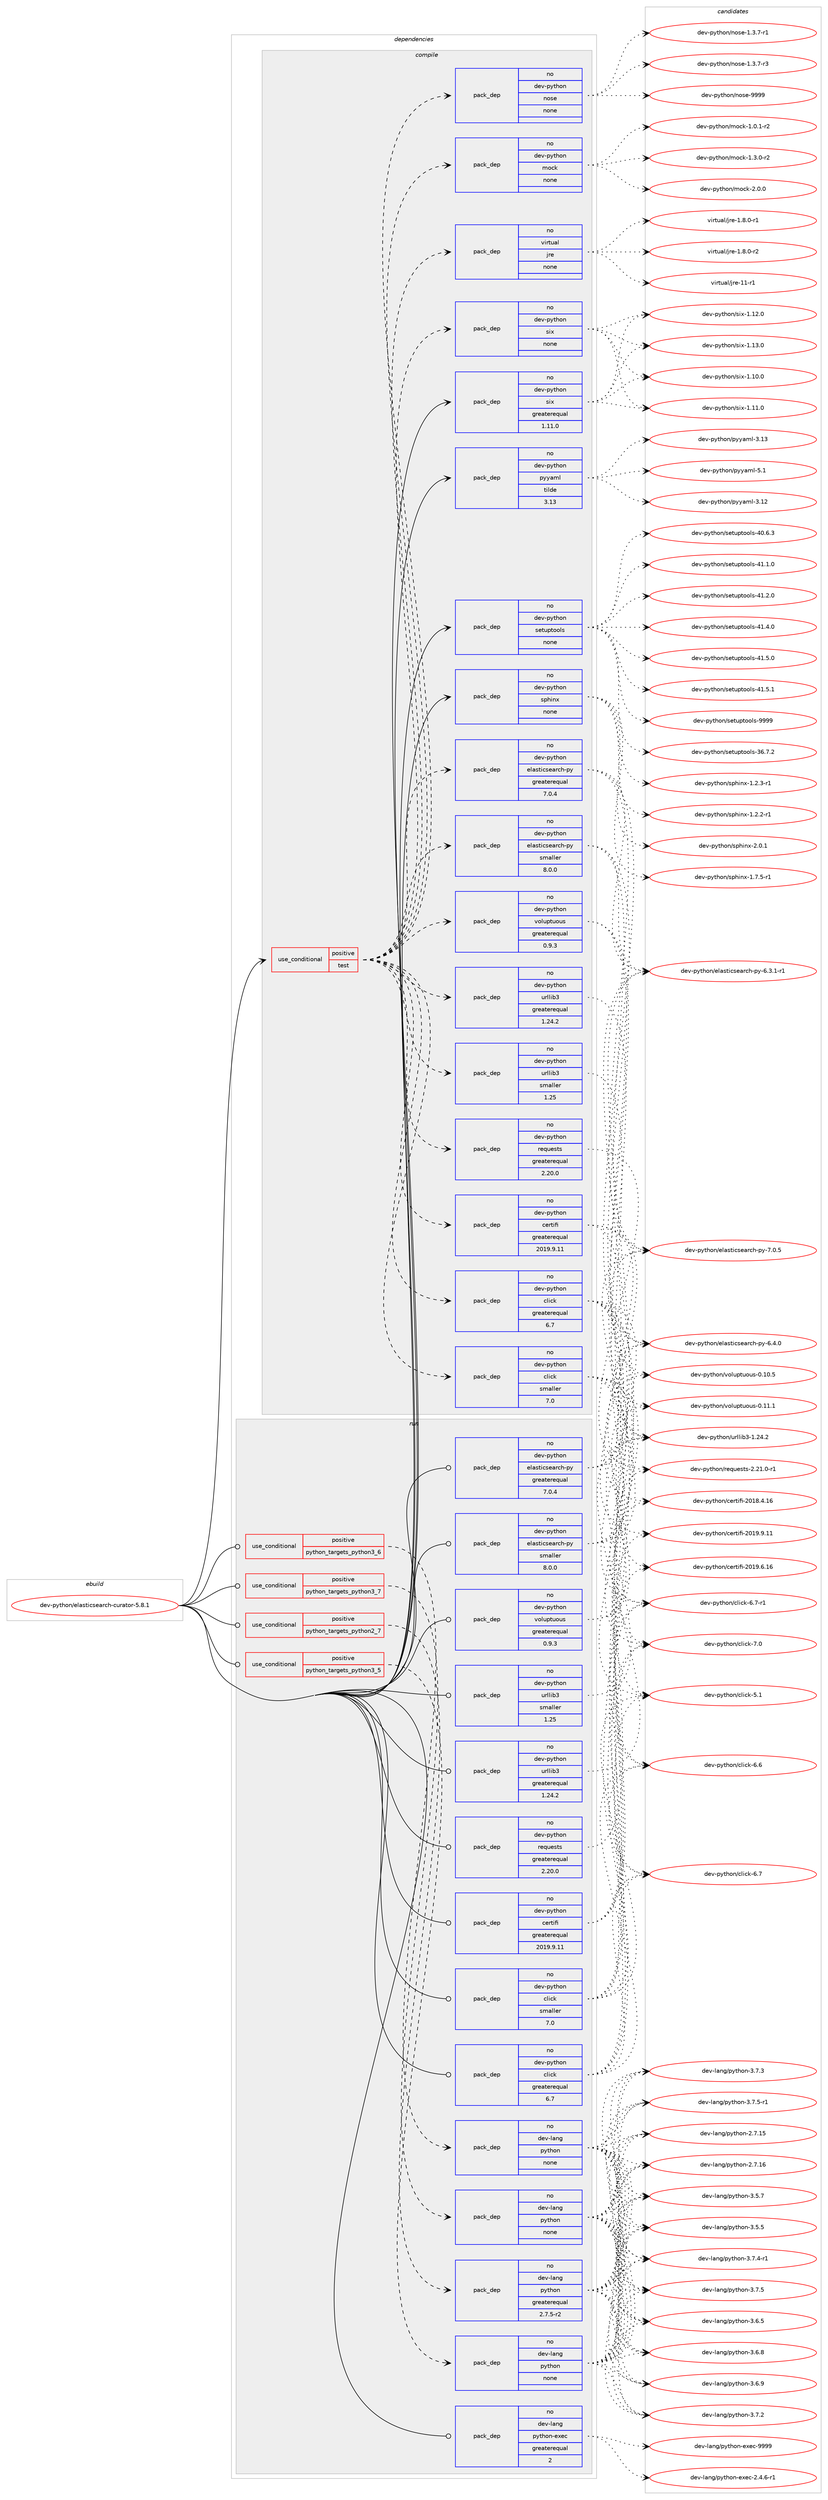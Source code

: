 digraph prolog {

# *************
# Graph options
# *************

newrank=true;
concentrate=true;
compound=true;
graph [rankdir=LR,fontname=Helvetica,fontsize=10,ranksep=1.5];#, ranksep=2.5, nodesep=0.2];
edge  [arrowhead=vee];
node  [fontname=Helvetica,fontsize=10];

# **********
# The ebuild
# **********

subgraph cluster_leftcol {
color=gray;
rank=same;
label=<<i>ebuild</i>>;
id [label="dev-python/elasticsearch-curator-5.8.1", color=red, width=4, href="../dev-python/elasticsearch-curator-5.8.1.svg"];
}

# ****************
# The dependencies
# ****************

subgraph cluster_midcol {
color=gray;
label=<<i>dependencies</i>>;
subgraph cluster_compile {
fillcolor="#eeeeee";
style=filled;
label=<<i>compile</i>>;
subgraph cond138953 {
dependency603249 [label=<<TABLE BORDER="0" CELLBORDER="1" CELLSPACING="0" CELLPADDING="4"><TR><TD ROWSPAN="3" CELLPADDING="10">use_conditional</TD></TR><TR><TD>positive</TD></TR><TR><TD>test</TD></TR></TABLE>>, shape=none, color=red];
subgraph pack452500 {
dependency603250 [label=<<TABLE BORDER="0" CELLBORDER="1" CELLSPACING="0" CELLPADDING="4" WIDTH="220"><TR><TD ROWSPAN="6" CELLPADDING="30">pack_dep</TD></TR><TR><TD WIDTH="110">no</TD></TR><TR><TD>dev-python</TD></TR><TR><TD>elasticsearch-py</TD></TR><TR><TD>greaterequal</TD></TR><TR><TD>7.0.4</TD></TR></TABLE>>, shape=none, color=blue];
}
dependency603249:e -> dependency603250:w [weight=20,style="dashed",arrowhead="vee"];
subgraph pack452501 {
dependency603251 [label=<<TABLE BORDER="0" CELLBORDER="1" CELLSPACING="0" CELLPADDING="4" WIDTH="220"><TR><TD ROWSPAN="6" CELLPADDING="30">pack_dep</TD></TR><TR><TD WIDTH="110">no</TD></TR><TR><TD>dev-python</TD></TR><TR><TD>elasticsearch-py</TD></TR><TR><TD>smaller</TD></TR><TR><TD>8.0.0</TD></TR></TABLE>>, shape=none, color=blue];
}
dependency603249:e -> dependency603251:w [weight=20,style="dashed",arrowhead="vee"];
subgraph pack452502 {
dependency603252 [label=<<TABLE BORDER="0" CELLBORDER="1" CELLSPACING="0" CELLPADDING="4" WIDTH="220"><TR><TD ROWSPAN="6" CELLPADDING="30">pack_dep</TD></TR><TR><TD WIDTH="110">no</TD></TR><TR><TD>dev-python</TD></TR><TR><TD>click</TD></TR><TR><TD>greaterequal</TD></TR><TR><TD>6.7</TD></TR></TABLE>>, shape=none, color=blue];
}
dependency603249:e -> dependency603252:w [weight=20,style="dashed",arrowhead="vee"];
subgraph pack452503 {
dependency603253 [label=<<TABLE BORDER="0" CELLBORDER="1" CELLSPACING="0" CELLPADDING="4" WIDTH="220"><TR><TD ROWSPAN="6" CELLPADDING="30">pack_dep</TD></TR><TR><TD WIDTH="110">no</TD></TR><TR><TD>dev-python</TD></TR><TR><TD>click</TD></TR><TR><TD>smaller</TD></TR><TR><TD>7.0</TD></TR></TABLE>>, shape=none, color=blue];
}
dependency603249:e -> dependency603253:w [weight=20,style="dashed",arrowhead="vee"];
subgraph pack452504 {
dependency603254 [label=<<TABLE BORDER="0" CELLBORDER="1" CELLSPACING="0" CELLPADDING="4" WIDTH="220"><TR><TD ROWSPAN="6" CELLPADDING="30">pack_dep</TD></TR><TR><TD WIDTH="110">no</TD></TR><TR><TD>dev-python</TD></TR><TR><TD>certifi</TD></TR><TR><TD>greaterequal</TD></TR><TR><TD>2019.9.11</TD></TR></TABLE>>, shape=none, color=blue];
}
dependency603249:e -> dependency603254:w [weight=20,style="dashed",arrowhead="vee"];
subgraph pack452505 {
dependency603255 [label=<<TABLE BORDER="0" CELLBORDER="1" CELLSPACING="0" CELLPADDING="4" WIDTH="220"><TR><TD ROWSPAN="6" CELLPADDING="30">pack_dep</TD></TR><TR><TD WIDTH="110">no</TD></TR><TR><TD>dev-python</TD></TR><TR><TD>requests</TD></TR><TR><TD>greaterequal</TD></TR><TR><TD>2.20.0</TD></TR></TABLE>>, shape=none, color=blue];
}
dependency603249:e -> dependency603255:w [weight=20,style="dashed",arrowhead="vee"];
subgraph pack452506 {
dependency603256 [label=<<TABLE BORDER="0" CELLBORDER="1" CELLSPACING="0" CELLPADDING="4" WIDTH="220"><TR><TD ROWSPAN="6" CELLPADDING="30">pack_dep</TD></TR><TR><TD WIDTH="110">no</TD></TR><TR><TD>dev-python</TD></TR><TR><TD>urllib3</TD></TR><TR><TD>greaterequal</TD></TR><TR><TD>1.24.2</TD></TR></TABLE>>, shape=none, color=blue];
}
dependency603249:e -> dependency603256:w [weight=20,style="dashed",arrowhead="vee"];
subgraph pack452507 {
dependency603257 [label=<<TABLE BORDER="0" CELLBORDER="1" CELLSPACING="0" CELLPADDING="4" WIDTH="220"><TR><TD ROWSPAN="6" CELLPADDING="30">pack_dep</TD></TR><TR><TD WIDTH="110">no</TD></TR><TR><TD>dev-python</TD></TR><TR><TD>urllib3</TD></TR><TR><TD>smaller</TD></TR><TR><TD>1.25</TD></TR></TABLE>>, shape=none, color=blue];
}
dependency603249:e -> dependency603257:w [weight=20,style="dashed",arrowhead="vee"];
subgraph pack452508 {
dependency603258 [label=<<TABLE BORDER="0" CELLBORDER="1" CELLSPACING="0" CELLPADDING="4" WIDTH="220"><TR><TD ROWSPAN="6" CELLPADDING="30">pack_dep</TD></TR><TR><TD WIDTH="110">no</TD></TR><TR><TD>dev-python</TD></TR><TR><TD>voluptuous</TD></TR><TR><TD>greaterequal</TD></TR><TR><TD>0.9.3</TD></TR></TABLE>>, shape=none, color=blue];
}
dependency603249:e -> dependency603258:w [weight=20,style="dashed",arrowhead="vee"];
subgraph pack452509 {
dependency603259 [label=<<TABLE BORDER="0" CELLBORDER="1" CELLSPACING="0" CELLPADDING="4" WIDTH="220"><TR><TD ROWSPAN="6" CELLPADDING="30">pack_dep</TD></TR><TR><TD WIDTH="110">no</TD></TR><TR><TD>virtual</TD></TR><TR><TD>jre</TD></TR><TR><TD>none</TD></TR><TR><TD></TD></TR></TABLE>>, shape=none, color=blue];
}
dependency603249:e -> dependency603259:w [weight=20,style="dashed",arrowhead="vee"];
subgraph pack452510 {
dependency603260 [label=<<TABLE BORDER="0" CELLBORDER="1" CELLSPACING="0" CELLPADDING="4" WIDTH="220"><TR><TD ROWSPAN="6" CELLPADDING="30">pack_dep</TD></TR><TR><TD WIDTH="110">no</TD></TR><TR><TD>dev-python</TD></TR><TR><TD>mock</TD></TR><TR><TD>none</TD></TR><TR><TD></TD></TR></TABLE>>, shape=none, color=blue];
}
dependency603249:e -> dependency603260:w [weight=20,style="dashed",arrowhead="vee"];
subgraph pack452511 {
dependency603261 [label=<<TABLE BORDER="0" CELLBORDER="1" CELLSPACING="0" CELLPADDING="4" WIDTH="220"><TR><TD ROWSPAN="6" CELLPADDING="30">pack_dep</TD></TR><TR><TD WIDTH="110">no</TD></TR><TR><TD>dev-python</TD></TR><TR><TD>nose</TD></TR><TR><TD>none</TD></TR><TR><TD></TD></TR></TABLE>>, shape=none, color=blue];
}
dependency603249:e -> dependency603261:w [weight=20,style="dashed",arrowhead="vee"];
subgraph pack452512 {
dependency603262 [label=<<TABLE BORDER="0" CELLBORDER="1" CELLSPACING="0" CELLPADDING="4" WIDTH="220"><TR><TD ROWSPAN="6" CELLPADDING="30">pack_dep</TD></TR><TR><TD WIDTH="110">no</TD></TR><TR><TD>dev-python</TD></TR><TR><TD>six</TD></TR><TR><TD>none</TD></TR><TR><TD></TD></TR></TABLE>>, shape=none, color=blue];
}
dependency603249:e -> dependency603262:w [weight=20,style="dashed",arrowhead="vee"];
}
id:e -> dependency603249:w [weight=20,style="solid",arrowhead="vee"];
subgraph pack452513 {
dependency603263 [label=<<TABLE BORDER="0" CELLBORDER="1" CELLSPACING="0" CELLPADDING="4" WIDTH="220"><TR><TD ROWSPAN="6" CELLPADDING="30">pack_dep</TD></TR><TR><TD WIDTH="110">no</TD></TR><TR><TD>dev-python</TD></TR><TR><TD>pyyaml</TD></TR><TR><TD>tilde</TD></TR><TR><TD>3.13</TD></TR></TABLE>>, shape=none, color=blue];
}
id:e -> dependency603263:w [weight=20,style="solid",arrowhead="vee"];
subgraph pack452514 {
dependency603264 [label=<<TABLE BORDER="0" CELLBORDER="1" CELLSPACING="0" CELLPADDING="4" WIDTH="220"><TR><TD ROWSPAN="6" CELLPADDING="30">pack_dep</TD></TR><TR><TD WIDTH="110">no</TD></TR><TR><TD>dev-python</TD></TR><TR><TD>setuptools</TD></TR><TR><TD>none</TD></TR><TR><TD></TD></TR></TABLE>>, shape=none, color=blue];
}
id:e -> dependency603264:w [weight=20,style="solid",arrowhead="vee"];
subgraph pack452515 {
dependency603265 [label=<<TABLE BORDER="0" CELLBORDER="1" CELLSPACING="0" CELLPADDING="4" WIDTH="220"><TR><TD ROWSPAN="6" CELLPADDING="30">pack_dep</TD></TR><TR><TD WIDTH="110">no</TD></TR><TR><TD>dev-python</TD></TR><TR><TD>six</TD></TR><TR><TD>greaterequal</TD></TR><TR><TD>1.11.0</TD></TR></TABLE>>, shape=none, color=blue];
}
id:e -> dependency603265:w [weight=20,style="solid",arrowhead="vee"];
subgraph pack452516 {
dependency603266 [label=<<TABLE BORDER="0" CELLBORDER="1" CELLSPACING="0" CELLPADDING="4" WIDTH="220"><TR><TD ROWSPAN="6" CELLPADDING="30">pack_dep</TD></TR><TR><TD WIDTH="110">no</TD></TR><TR><TD>dev-python</TD></TR><TR><TD>sphinx</TD></TR><TR><TD>none</TD></TR><TR><TD></TD></TR></TABLE>>, shape=none, color=blue];
}
id:e -> dependency603266:w [weight=20,style="solid",arrowhead="vee"];
}
subgraph cluster_compileandrun {
fillcolor="#eeeeee";
style=filled;
label=<<i>compile and run</i>>;
}
subgraph cluster_run {
fillcolor="#eeeeee";
style=filled;
label=<<i>run</i>>;
subgraph cond138954 {
dependency603267 [label=<<TABLE BORDER="0" CELLBORDER="1" CELLSPACING="0" CELLPADDING="4"><TR><TD ROWSPAN="3" CELLPADDING="10">use_conditional</TD></TR><TR><TD>positive</TD></TR><TR><TD>python_targets_python2_7</TD></TR></TABLE>>, shape=none, color=red];
subgraph pack452517 {
dependency603268 [label=<<TABLE BORDER="0" CELLBORDER="1" CELLSPACING="0" CELLPADDING="4" WIDTH="220"><TR><TD ROWSPAN="6" CELLPADDING="30">pack_dep</TD></TR><TR><TD WIDTH="110">no</TD></TR><TR><TD>dev-lang</TD></TR><TR><TD>python</TD></TR><TR><TD>greaterequal</TD></TR><TR><TD>2.7.5-r2</TD></TR></TABLE>>, shape=none, color=blue];
}
dependency603267:e -> dependency603268:w [weight=20,style="dashed",arrowhead="vee"];
}
id:e -> dependency603267:w [weight=20,style="solid",arrowhead="odot"];
subgraph cond138955 {
dependency603269 [label=<<TABLE BORDER="0" CELLBORDER="1" CELLSPACING="0" CELLPADDING="4"><TR><TD ROWSPAN="3" CELLPADDING="10">use_conditional</TD></TR><TR><TD>positive</TD></TR><TR><TD>python_targets_python3_5</TD></TR></TABLE>>, shape=none, color=red];
subgraph pack452518 {
dependency603270 [label=<<TABLE BORDER="0" CELLBORDER="1" CELLSPACING="0" CELLPADDING="4" WIDTH="220"><TR><TD ROWSPAN="6" CELLPADDING="30">pack_dep</TD></TR><TR><TD WIDTH="110">no</TD></TR><TR><TD>dev-lang</TD></TR><TR><TD>python</TD></TR><TR><TD>none</TD></TR><TR><TD></TD></TR></TABLE>>, shape=none, color=blue];
}
dependency603269:e -> dependency603270:w [weight=20,style="dashed",arrowhead="vee"];
}
id:e -> dependency603269:w [weight=20,style="solid",arrowhead="odot"];
subgraph cond138956 {
dependency603271 [label=<<TABLE BORDER="0" CELLBORDER="1" CELLSPACING="0" CELLPADDING="4"><TR><TD ROWSPAN="3" CELLPADDING="10">use_conditional</TD></TR><TR><TD>positive</TD></TR><TR><TD>python_targets_python3_6</TD></TR></TABLE>>, shape=none, color=red];
subgraph pack452519 {
dependency603272 [label=<<TABLE BORDER="0" CELLBORDER="1" CELLSPACING="0" CELLPADDING="4" WIDTH="220"><TR><TD ROWSPAN="6" CELLPADDING="30">pack_dep</TD></TR><TR><TD WIDTH="110">no</TD></TR><TR><TD>dev-lang</TD></TR><TR><TD>python</TD></TR><TR><TD>none</TD></TR><TR><TD></TD></TR></TABLE>>, shape=none, color=blue];
}
dependency603271:e -> dependency603272:w [weight=20,style="dashed",arrowhead="vee"];
}
id:e -> dependency603271:w [weight=20,style="solid",arrowhead="odot"];
subgraph cond138957 {
dependency603273 [label=<<TABLE BORDER="0" CELLBORDER="1" CELLSPACING="0" CELLPADDING="4"><TR><TD ROWSPAN="3" CELLPADDING="10">use_conditional</TD></TR><TR><TD>positive</TD></TR><TR><TD>python_targets_python3_7</TD></TR></TABLE>>, shape=none, color=red];
subgraph pack452520 {
dependency603274 [label=<<TABLE BORDER="0" CELLBORDER="1" CELLSPACING="0" CELLPADDING="4" WIDTH="220"><TR><TD ROWSPAN="6" CELLPADDING="30">pack_dep</TD></TR><TR><TD WIDTH="110">no</TD></TR><TR><TD>dev-lang</TD></TR><TR><TD>python</TD></TR><TR><TD>none</TD></TR><TR><TD></TD></TR></TABLE>>, shape=none, color=blue];
}
dependency603273:e -> dependency603274:w [weight=20,style="dashed",arrowhead="vee"];
}
id:e -> dependency603273:w [weight=20,style="solid",arrowhead="odot"];
subgraph pack452521 {
dependency603275 [label=<<TABLE BORDER="0" CELLBORDER="1" CELLSPACING="0" CELLPADDING="4" WIDTH="220"><TR><TD ROWSPAN="6" CELLPADDING="30">pack_dep</TD></TR><TR><TD WIDTH="110">no</TD></TR><TR><TD>dev-lang</TD></TR><TR><TD>python-exec</TD></TR><TR><TD>greaterequal</TD></TR><TR><TD>2</TD></TR></TABLE>>, shape=none, color=blue];
}
id:e -> dependency603275:w [weight=20,style="solid",arrowhead="odot"];
subgraph pack452522 {
dependency603276 [label=<<TABLE BORDER="0" CELLBORDER="1" CELLSPACING="0" CELLPADDING="4" WIDTH="220"><TR><TD ROWSPAN="6" CELLPADDING="30">pack_dep</TD></TR><TR><TD WIDTH="110">no</TD></TR><TR><TD>dev-python</TD></TR><TR><TD>certifi</TD></TR><TR><TD>greaterequal</TD></TR><TR><TD>2019.9.11</TD></TR></TABLE>>, shape=none, color=blue];
}
id:e -> dependency603276:w [weight=20,style="solid",arrowhead="odot"];
subgraph pack452523 {
dependency603277 [label=<<TABLE BORDER="0" CELLBORDER="1" CELLSPACING="0" CELLPADDING="4" WIDTH="220"><TR><TD ROWSPAN="6" CELLPADDING="30">pack_dep</TD></TR><TR><TD WIDTH="110">no</TD></TR><TR><TD>dev-python</TD></TR><TR><TD>click</TD></TR><TR><TD>greaterequal</TD></TR><TR><TD>6.7</TD></TR></TABLE>>, shape=none, color=blue];
}
id:e -> dependency603277:w [weight=20,style="solid",arrowhead="odot"];
subgraph pack452524 {
dependency603278 [label=<<TABLE BORDER="0" CELLBORDER="1" CELLSPACING="0" CELLPADDING="4" WIDTH="220"><TR><TD ROWSPAN="6" CELLPADDING="30">pack_dep</TD></TR><TR><TD WIDTH="110">no</TD></TR><TR><TD>dev-python</TD></TR><TR><TD>click</TD></TR><TR><TD>smaller</TD></TR><TR><TD>7.0</TD></TR></TABLE>>, shape=none, color=blue];
}
id:e -> dependency603278:w [weight=20,style="solid",arrowhead="odot"];
subgraph pack452525 {
dependency603279 [label=<<TABLE BORDER="0" CELLBORDER="1" CELLSPACING="0" CELLPADDING="4" WIDTH="220"><TR><TD ROWSPAN="6" CELLPADDING="30">pack_dep</TD></TR><TR><TD WIDTH="110">no</TD></TR><TR><TD>dev-python</TD></TR><TR><TD>elasticsearch-py</TD></TR><TR><TD>greaterequal</TD></TR><TR><TD>7.0.4</TD></TR></TABLE>>, shape=none, color=blue];
}
id:e -> dependency603279:w [weight=20,style="solid",arrowhead="odot"];
subgraph pack452526 {
dependency603280 [label=<<TABLE BORDER="0" CELLBORDER="1" CELLSPACING="0" CELLPADDING="4" WIDTH="220"><TR><TD ROWSPAN="6" CELLPADDING="30">pack_dep</TD></TR><TR><TD WIDTH="110">no</TD></TR><TR><TD>dev-python</TD></TR><TR><TD>elasticsearch-py</TD></TR><TR><TD>smaller</TD></TR><TR><TD>8.0.0</TD></TR></TABLE>>, shape=none, color=blue];
}
id:e -> dependency603280:w [weight=20,style="solid",arrowhead="odot"];
subgraph pack452527 {
dependency603281 [label=<<TABLE BORDER="0" CELLBORDER="1" CELLSPACING="0" CELLPADDING="4" WIDTH="220"><TR><TD ROWSPAN="6" CELLPADDING="30">pack_dep</TD></TR><TR><TD WIDTH="110">no</TD></TR><TR><TD>dev-python</TD></TR><TR><TD>requests</TD></TR><TR><TD>greaterequal</TD></TR><TR><TD>2.20.0</TD></TR></TABLE>>, shape=none, color=blue];
}
id:e -> dependency603281:w [weight=20,style="solid",arrowhead="odot"];
subgraph pack452528 {
dependency603282 [label=<<TABLE BORDER="0" CELLBORDER="1" CELLSPACING="0" CELLPADDING="4" WIDTH="220"><TR><TD ROWSPAN="6" CELLPADDING="30">pack_dep</TD></TR><TR><TD WIDTH="110">no</TD></TR><TR><TD>dev-python</TD></TR><TR><TD>urllib3</TD></TR><TR><TD>greaterequal</TD></TR><TR><TD>1.24.2</TD></TR></TABLE>>, shape=none, color=blue];
}
id:e -> dependency603282:w [weight=20,style="solid",arrowhead="odot"];
subgraph pack452529 {
dependency603283 [label=<<TABLE BORDER="0" CELLBORDER="1" CELLSPACING="0" CELLPADDING="4" WIDTH="220"><TR><TD ROWSPAN="6" CELLPADDING="30">pack_dep</TD></TR><TR><TD WIDTH="110">no</TD></TR><TR><TD>dev-python</TD></TR><TR><TD>urllib3</TD></TR><TR><TD>smaller</TD></TR><TR><TD>1.25</TD></TR></TABLE>>, shape=none, color=blue];
}
id:e -> dependency603283:w [weight=20,style="solid",arrowhead="odot"];
subgraph pack452530 {
dependency603284 [label=<<TABLE BORDER="0" CELLBORDER="1" CELLSPACING="0" CELLPADDING="4" WIDTH="220"><TR><TD ROWSPAN="6" CELLPADDING="30">pack_dep</TD></TR><TR><TD WIDTH="110">no</TD></TR><TR><TD>dev-python</TD></TR><TR><TD>voluptuous</TD></TR><TR><TD>greaterequal</TD></TR><TR><TD>0.9.3</TD></TR></TABLE>>, shape=none, color=blue];
}
id:e -> dependency603284:w [weight=20,style="solid",arrowhead="odot"];
}
}

# **************
# The candidates
# **************

subgraph cluster_choices {
rank=same;
color=gray;
label=<<i>candidates</i>>;

subgraph choice452500 {
color=black;
nodesep=1;
choice100101118451121211161041111104710110897115116105991151019711499104451121214554465146494511449 [label="dev-python/elasticsearch-py-6.3.1-r1", color=red, width=4,href="../dev-python/elasticsearch-py-6.3.1-r1.svg"];
choice10010111845112121116104111110471011089711511610599115101971149910445112121455446524648 [label="dev-python/elasticsearch-py-6.4.0", color=red, width=4,href="../dev-python/elasticsearch-py-6.4.0.svg"];
choice10010111845112121116104111110471011089711511610599115101971149910445112121455546484653 [label="dev-python/elasticsearch-py-7.0.5", color=red, width=4,href="../dev-python/elasticsearch-py-7.0.5.svg"];
dependency603250:e -> choice100101118451121211161041111104710110897115116105991151019711499104451121214554465146494511449:w [style=dotted,weight="100"];
dependency603250:e -> choice10010111845112121116104111110471011089711511610599115101971149910445112121455446524648:w [style=dotted,weight="100"];
dependency603250:e -> choice10010111845112121116104111110471011089711511610599115101971149910445112121455546484653:w [style=dotted,weight="100"];
}
subgraph choice452501 {
color=black;
nodesep=1;
choice100101118451121211161041111104710110897115116105991151019711499104451121214554465146494511449 [label="dev-python/elasticsearch-py-6.3.1-r1", color=red, width=4,href="../dev-python/elasticsearch-py-6.3.1-r1.svg"];
choice10010111845112121116104111110471011089711511610599115101971149910445112121455446524648 [label="dev-python/elasticsearch-py-6.4.0", color=red, width=4,href="../dev-python/elasticsearch-py-6.4.0.svg"];
choice10010111845112121116104111110471011089711511610599115101971149910445112121455546484653 [label="dev-python/elasticsearch-py-7.0.5", color=red, width=4,href="../dev-python/elasticsearch-py-7.0.5.svg"];
dependency603251:e -> choice100101118451121211161041111104710110897115116105991151019711499104451121214554465146494511449:w [style=dotted,weight="100"];
dependency603251:e -> choice10010111845112121116104111110471011089711511610599115101971149910445112121455446524648:w [style=dotted,weight="100"];
dependency603251:e -> choice10010111845112121116104111110471011089711511610599115101971149910445112121455546484653:w [style=dotted,weight="100"];
}
subgraph choice452502 {
color=black;
nodesep=1;
choice1001011184511212111610411111047991081059910745534649 [label="dev-python/click-5.1", color=red, width=4,href="../dev-python/click-5.1.svg"];
choice1001011184511212111610411111047991081059910745544654 [label="dev-python/click-6.6", color=red, width=4,href="../dev-python/click-6.6.svg"];
choice1001011184511212111610411111047991081059910745544655 [label="dev-python/click-6.7", color=red, width=4,href="../dev-python/click-6.7.svg"];
choice10010111845112121116104111110479910810599107455446554511449 [label="dev-python/click-6.7-r1", color=red, width=4,href="../dev-python/click-6.7-r1.svg"];
choice1001011184511212111610411111047991081059910745554648 [label="dev-python/click-7.0", color=red, width=4,href="../dev-python/click-7.0.svg"];
dependency603252:e -> choice1001011184511212111610411111047991081059910745534649:w [style=dotted,weight="100"];
dependency603252:e -> choice1001011184511212111610411111047991081059910745544654:w [style=dotted,weight="100"];
dependency603252:e -> choice1001011184511212111610411111047991081059910745544655:w [style=dotted,weight="100"];
dependency603252:e -> choice10010111845112121116104111110479910810599107455446554511449:w [style=dotted,weight="100"];
dependency603252:e -> choice1001011184511212111610411111047991081059910745554648:w [style=dotted,weight="100"];
}
subgraph choice452503 {
color=black;
nodesep=1;
choice1001011184511212111610411111047991081059910745534649 [label="dev-python/click-5.1", color=red, width=4,href="../dev-python/click-5.1.svg"];
choice1001011184511212111610411111047991081059910745544654 [label="dev-python/click-6.6", color=red, width=4,href="../dev-python/click-6.6.svg"];
choice1001011184511212111610411111047991081059910745544655 [label="dev-python/click-6.7", color=red, width=4,href="../dev-python/click-6.7.svg"];
choice10010111845112121116104111110479910810599107455446554511449 [label="dev-python/click-6.7-r1", color=red, width=4,href="../dev-python/click-6.7-r1.svg"];
choice1001011184511212111610411111047991081059910745554648 [label="dev-python/click-7.0", color=red, width=4,href="../dev-python/click-7.0.svg"];
dependency603253:e -> choice1001011184511212111610411111047991081059910745534649:w [style=dotted,weight="100"];
dependency603253:e -> choice1001011184511212111610411111047991081059910745544654:w [style=dotted,weight="100"];
dependency603253:e -> choice1001011184511212111610411111047991081059910745544655:w [style=dotted,weight="100"];
dependency603253:e -> choice10010111845112121116104111110479910810599107455446554511449:w [style=dotted,weight="100"];
dependency603253:e -> choice1001011184511212111610411111047991081059910745554648:w [style=dotted,weight="100"];
}
subgraph choice452504 {
color=black;
nodesep=1;
choice10010111845112121116104111110479910111411610510210545504849564652464954 [label="dev-python/certifi-2018.4.16", color=red, width=4,href="../dev-python/certifi-2018.4.16.svg"];
choice10010111845112121116104111110479910111411610510210545504849574654464954 [label="dev-python/certifi-2019.6.16", color=red, width=4,href="../dev-python/certifi-2019.6.16.svg"];
choice10010111845112121116104111110479910111411610510210545504849574657464949 [label="dev-python/certifi-2019.9.11", color=red, width=4,href="../dev-python/certifi-2019.9.11.svg"];
dependency603254:e -> choice10010111845112121116104111110479910111411610510210545504849564652464954:w [style=dotted,weight="100"];
dependency603254:e -> choice10010111845112121116104111110479910111411610510210545504849574654464954:w [style=dotted,weight="100"];
dependency603254:e -> choice10010111845112121116104111110479910111411610510210545504849574657464949:w [style=dotted,weight="100"];
}
subgraph choice452505 {
color=black;
nodesep=1;
choice1001011184511212111610411111047114101113117101115116115455046504946484511449 [label="dev-python/requests-2.21.0-r1", color=red, width=4,href="../dev-python/requests-2.21.0-r1.svg"];
dependency603255:e -> choice1001011184511212111610411111047114101113117101115116115455046504946484511449:w [style=dotted,weight="100"];
}
subgraph choice452506 {
color=black;
nodesep=1;
choice1001011184511212111610411111047117114108108105985145494650524650 [label="dev-python/urllib3-1.24.2", color=red, width=4,href="../dev-python/urllib3-1.24.2.svg"];
dependency603256:e -> choice1001011184511212111610411111047117114108108105985145494650524650:w [style=dotted,weight="100"];
}
subgraph choice452507 {
color=black;
nodesep=1;
choice1001011184511212111610411111047117114108108105985145494650524650 [label="dev-python/urllib3-1.24.2", color=red, width=4,href="../dev-python/urllib3-1.24.2.svg"];
dependency603257:e -> choice1001011184511212111610411111047117114108108105985145494650524650:w [style=dotted,weight="100"];
}
subgraph choice452508 {
color=black;
nodesep=1;
choice100101118451121211161041111104711811110811711211611711111711545484649484653 [label="dev-python/voluptuous-0.10.5", color=red, width=4,href="../dev-python/voluptuous-0.10.5.svg"];
choice100101118451121211161041111104711811110811711211611711111711545484649494649 [label="dev-python/voluptuous-0.11.1", color=red, width=4,href="../dev-python/voluptuous-0.11.1.svg"];
dependency603258:e -> choice100101118451121211161041111104711811110811711211611711111711545484649484653:w [style=dotted,weight="100"];
dependency603258:e -> choice100101118451121211161041111104711811110811711211611711111711545484649494649:w [style=dotted,weight="100"];
}
subgraph choice452509 {
color=black;
nodesep=1;
choice11810511411611797108471061141014549465646484511449 [label="virtual/jre-1.8.0-r1", color=red, width=4,href="../virtual/jre-1.8.0-r1.svg"];
choice11810511411611797108471061141014549465646484511450 [label="virtual/jre-1.8.0-r2", color=red, width=4,href="../virtual/jre-1.8.0-r2.svg"];
choice11810511411611797108471061141014549494511449 [label="virtual/jre-11-r1", color=red, width=4,href="../virtual/jre-11-r1.svg"];
dependency603259:e -> choice11810511411611797108471061141014549465646484511449:w [style=dotted,weight="100"];
dependency603259:e -> choice11810511411611797108471061141014549465646484511450:w [style=dotted,weight="100"];
dependency603259:e -> choice11810511411611797108471061141014549494511449:w [style=dotted,weight="100"];
}
subgraph choice452510 {
color=black;
nodesep=1;
choice1001011184511212111610411111047109111991074549464846494511450 [label="dev-python/mock-1.0.1-r2", color=red, width=4,href="../dev-python/mock-1.0.1-r2.svg"];
choice1001011184511212111610411111047109111991074549465146484511450 [label="dev-python/mock-1.3.0-r2", color=red, width=4,href="../dev-python/mock-1.3.0-r2.svg"];
choice100101118451121211161041111104710911199107455046484648 [label="dev-python/mock-2.0.0", color=red, width=4,href="../dev-python/mock-2.0.0.svg"];
dependency603260:e -> choice1001011184511212111610411111047109111991074549464846494511450:w [style=dotted,weight="100"];
dependency603260:e -> choice1001011184511212111610411111047109111991074549465146484511450:w [style=dotted,weight="100"];
dependency603260:e -> choice100101118451121211161041111104710911199107455046484648:w [style=dotted,weight="100"];
}
subgraph choice452511 {
color=black;
nodesep=1;
choice10010111845112121116104111110471101111151014549465146554511449 [label="dev-python/nose-1.3.7-r1", color=red, width=4,href="../dev-python/nose-1.3.7-r1.svg"];
choice10010111845112121116104111110471101111151014549465146554511451 [label="dev-python/nose-1.3.7-r3", color=red, width=4,href="../dev-python/nose-1.3.7-r3.svg"];
choice10010111845112121116104111110471101111151014557575757 [label="dev-python/nose-9999", color=red, width=4,href="../dev-python/nose-9999.svg"];
dependency603261:e -> choice10010111845112121116104111110471101111151014549465146554511449:w [style=dotted,weight="100"];
dependency603261:e -> choice10010111845112121116104111110471101111151014549465146554511451:w [style=dotted,weight="100"];
dependency603261:e -> choice10010111845112121116104111110471101111151014557575757:w [style=dotted,weight="100"];
}
subgraph choice452512 {
color=black;
nodesep=1;
choice100101118451121211161041111104711510512045494649484648 [label="dev-python/six-1.10.0", color=red, width=4,href="../dev-python/six-1.10.0.svg"];
choice100101118451121211161041111104711510512045494649494648 [label="dev-python/six-1.11.0", color=red, width=4,href="../dev-python/six-1.11.0.svg"];
choice100101118451121211161041111104711510512045494649504648 [label="dev-python/six-1.12.0", color=red, width=4,href="../dev-python/six-1.12.0.svg"];
choice100101118451121211161041111104711510512045494649514648 [label="dev-python/six-1.13.0", color=red, width=4,href="../dev-python/six-1.13.0.svg"];
dependency603262:e -> choice100101118451121211161041111104711510512045494649484648:w [style=dotted,weight="100"];
dependency603262:e -> choice100101118451121211161041111104711510512045494649494648:w [style=dotted,weight="100"];
dependency603262:e -> choice100101118451121211161041111104711510512045494649504648:w [style=dotted,weight="100"];
dependency603262:e -> choice100101118451121211161041111104711510512045494649514648:w [style=dotted,weight="100"];
}
subgraph choice452513 {
color=black;
nodesep=1;
choice1001011184511212111610411111047112121121971091084551464950 [label="dev-python/pyyaml-3.12", color=red, width=4,href="../dev-python/pyyaml-3.12.svg"];
choice1001011184511212111610411111047112121121971091084551464951 [label="dev-python/pyyaml-3.13", color=red, width=4,href="../dev-python/pyyaml-3.13.svg"];
choice10010111845112121116104111110471121211219710910845534649 [label="dev-python/pyyaml-5.1", color=red, width=4,href="../dev-python/pyyaml-5.1.svg"];
dependency603263:e -> choice1001011184511212111610411111047112121121971091084551464950:w [style=dotted,weight="100"];
dependency603263:e -> choice1001011184511212111610411111047112121121971091084551464951:w [style=dotted,weight="100"];
dependency603263:e -> choice10010111845112121116104111110471121211219710910845534649:w [style=dotted,weight="100"];
}
subgraph choice452514 {
color=black;
nodesep=1;
choice100101118451121211161041111104711510111611711211611111110811545515446554650 [label="dev-python/setuptools-36.7.2", color=red, width=4,href="../dev-python/setuptools-36.7.2.svg"];
choice100101118451121211161041111104711510111611711211611111110811545524846544651 [label="dev-python/setuptools-40.6.3", color=red, width=4,href="../dev-python/setuptools-40.6.3.svg"];
choice100101118451121211161041111104711510111611711211611111110811545524946494648 [label="dev-python/setuptools-41.1.0", color=red, width=4,href="../dev-python/setuptools-41.1.0.svg"];
choice100101118451121211161041111104711510111611711211611111110811545524946504648 [label="dev-python/setuptools-41.2.0", color=red, width=4,href="../dev-python/setuptools-41.2.0.svg"];
choice100101118451121211161041111104711510111611711211611111110811545524946524648 [label="dev-python/setuptools-41.4.0", color=red, width=4,href="../dev-python/setuptools-41.4.0.svg"];
choice100101118451121211161041111104711510111611711211611111110811545524946534648 [label="dev-python/setuptools-41.5.0", color=red, width=4,href="../dev-python/setuptools-41.5.0.svg"];
choice100101118451121211161041111104711510111611711211611111110811545524946534649 [label="dev-python/setuptools-41.5.1", color=red, width=4,href="../dev-python/setuptools-41.5.1.svg"];
choice10010111845112121116104111110471151011161171121161111111081154557575757 [label="dev-python/setuptools-9999", color=red, width=4,href="../dev-python/setuptools-9999.svg"];
dependency603264:e -> choice100101118451121211161041111104711510111611711211611111110811545515446554650:w [style=dotted,weight="100"];
dependency603264:e -> choice100101118451121211161041111104711510111611711211611111110811545524846544651:w [style=dotted,weight="100"];
dependency603264:e -> choice100101118451121211161041111104711510111611711211611111110811545524946494648:w [style=dotted,weight="100"];
dependency603264:e -> choice100101118451121211161041111104711510111611711211611111110811545524946504648:w [style=dotted,weight="100"];
dependency603264:e -> choice100101118451121211161041111104711510111611711211611111110811545524946524648:w [style=dotted,weight="100"];
dependency603264:e -> choice100101118451121211161041111104711510111611711211611111110811545524946534648:w [style=dotted,weight="100"];
dependency603264:e -> choice100101118451121211161041111104711510111611711211611111110811545524946534649:w [style=dotted,weight="100"];
dependency603264:e -> choice10010111845112121116104111110471151011161171121161111111081154557575757:w [style=dotted,weight="100"];
}
subgraph choice452515 {
color=black;
nodesep=1;
choice100101118451121211161041111104711510512045494649484648 [label="dev-python/six-1.10.0", color=red, width=4,href="../dev-python/six-1.10.0.svg"];
choice100101118451121211161041111104711510512045494649494648 [label="dev-python/six-1.11.0", color=red, width=4,href="../dev-python/six-1.11.0.svg"];
choice100101118451121211161041111104711510512045494649504648 [label="dev-python/six-1.12.0", color=red, width=4,href="../dev-python/six-1.12.0.svg"];
choice100101118451121211161041111104711510512045494649514648 [label="dev-python/six-1.13.0", color=red, width=4,href="../dev-python/six-1.13.0.svg"];
dependency603265:e -> choice100101118451121211161041111104711510512045494649484648:w [style=dotted,weight="100"];
dependency603265:e -> choice100101118451121211161041111104711510512045494649494648:w [style=dotted,weight="100"];
dependency603265:e -> choice100101118451121211161041111104711510512045494649504648:w [style=dotted,weight="100"];
dependency603265:e -> choice100101118451121211161041111104711510512045494649514648:w [style=dotted,weight="100"];
}
subgraph choice452516 {
color=black;
nodesep=1;
choice10010111845112121116104111110471151121041051101204549465046504511449 [label="dev-python/sphinx-1.2.2-r1", color=red, width=4,href="../dev-python/sphinx-1.2.2-r1.svg"];
choice10010111845112121116104111110471151121041051101204549465046514511449 [label="dev-python/sphinx-1.2.3-r1", color=red, width=4,href="../dev-python/sphinx-1.2.3-r1.svg"];
choice10010111845112121116104111110471151121041051101204549465546534511449 [label="dev-python/sphinx-1.7.5-r1", color=red, width=4,href="../dev-python/sphinx-1.7.5-r1.svg"];
choice1001011184511212111610411111047115112104105110120455046484649 [label="dev-python/sphinx-2.0.1", color=red, width=4,href="../dev-python/sphinx-2.0.1.svg"];
dependency603266:e -> choice10010111845112121116104111110471151121041051101204549465046504511449:w [style=dotted,weight="100"];
dependency603266:e -> choice10010111845112121116104111110471151121041051101204549465046514511449:w [style=dotted,weight="100"];
dependency603266:e -> choice10010111845112121116104111110471151121041051101204549465546534511449:w [style=dotted,weight="100"];
dependency603266:e -> choice1001011184511212111610411111047115112104105110120455046484649:w [style=dotted,weight="100"];
}
subgraph choice452517 {
color=black;
nodesep=1;
choice10010111845108971101034711212111610411111045504655464953 [label="dev-lang/python-2.7.15", color=red, width=4,href="../dev-lang/python-2.7.15.svg"];
choice10010111845108971101034711212111610411111045504655464954 [label="dev-lang/python-2.7.16", color=red, width=4,href="../dev-lang/python-2.7.16.svg"];
choice100101118451089711010347112121116104111110455146534653 [label="dev-lang/python-3.5.5", color=red, width=4,href="../dev-lang/python-3.5.5.svg"];
choice100101118451089711010347112121116104111110455146534655 [label="dev-lang/python-3.5.7", color=red, width=4,href="../dev-lang/python-3.5.7.svg"];
choice100101118451089711010347112121116104111110455146544653 [label="dev-lang/python-3.6.5", color=red, width=4,href="../dev-lang/python-3.6.5.svg"];
choice100101118451089711010347112121116104111110455146544656 [label="dev-lang/python-3.6.8", color=red, width=4,href="../dev-lang/python-3.6.8.svg"];
choice100101118451089711010347112121116104111110455146544657 [label="dev-lang/python-3.6.9", color=red, width=4,href="../dev-lang/python-3.6.9.svg"];
choice100101118451089711010347112121116104111110455146554650 [label="dev-lang/python-3.7.2", color=red, width=4,href="../dev-lang/python-3.7.2.svg"];
choice100101118451089711010347112121116104111110455146554651 [label="dev-lang/python-3.7.3", color=red, width=4,href="../dev-lang/python-3.7.3.svg"];
choice1001011184510897110103471121211161041111104551465546524511449 [label="dev-lang/python-3.7.4-r1", color=red, width=4,href="../dev-lang/python-3.7.4-r1.svg"];
choice100101118451089711010347112121116104111110455146554653 [label="dev-lang/python-3.7.5", color=red, width=4,href="../dev-lang/python-3.7.5.svg"];
choice1001011184510897110103471121211161041111104551465546534511449 [label="dev-lang/python-3.7.5-r1", color=red, width=4,href="../dev-lang/python-3.7.5-r1.svg"];
dependency603268:e -> choice10010111845108971101034711212111610411111045504655464953:w [style=dotted,weight="100"];
dependency603268:e -> choice10010111845108971101034711212111610411111045504655464954:w [style=dotted,weight="100"];
dependency603268:e -> choice100101118451089711010347112121116104111110455146534653:w [style=dotted,weight="100"];
dependency603268:e -> choice100101118451089711010347112121116104111110455146534655:w [style=dotted,weight="100"];
dependency603268:e -> choice100101118451089711010347112121116104111110455146544653:w [style=dotted,weight="100"];
dependency603268:e -> choice100101118451089711010347112121116104111110455146544656:w [style=dotted,weight="100"];
dependency603268:e -> choice100101118451089711010347112121116104111110455146544657:w [style=dotted,weight="100"];
dependency603268:e -> choice100101118451089711010347112121116104111110455146554650:w [style=dotted,weight="100"];
dependency603268:e -> choice100101118451089711010347112121116104111110455146554651:w [style=dotted,weight="100"];
dependency603268:e -> choice1001011184510897110103471121211161041111104551465546524511449:w [style=dotted,weight="100"];
dependency603268:e -> choice100101118451089711010347112121116104111110455146554653:w [style=dotted,weight="100"];
dependency603268:e -> choice1001011184510897110103471121211161041111104551465546534511449:w [style=dotted,weight="100"];
}
subgraph choice452518 {
color=black;
nodesep=1;
choice10010111845108971101034711212111610411111045504655464953 [label="dev-lang/python-2.7.15", color=red, width=4,href="../dev-lang/python-2.7.15.svg"];
choice10010111845108971101034711212111610411111045504655464954 [label="dev-lang/python-2.7.16", color=red, width=4,href="../dev-lang/python-2.7.16.svg"];
choice100101118451089711010347112121116104111110455146534653 [label="dev-lang/python-3.5.5", color=red, width=4,href="../dev-lang/python-3.5.5.svg"];
choice100101118451089711010347112121116104111110455146534655 [label="dev-lang/python-3.5.7", color=red, width=4,href="../dev-lang/python-3.5.7.svg"];
choice100101118451089711010347112121116104111110455146544653 [label="dev-lang/python-3.6.5", color=red, width=4,href="../dev-lang/python-3.6.5.svg"];
choice100101118451089711010347112121116104111110455146544656 [label="dev-lang/python-3.6.8", color=red, width=4,href="../dev-lang/python-3.6.8.svg"];
choice100101118451089711010347112121116104111110455146544657 [label="dev-lang/python-3.6.9", color=red, width=4,href="../dev-lang/python-3.6.9.svg"];
choice100101118451089711010347112121116104111110455146554650 [label="dev-lang/python-3.7.2", color=red, width=4,href="../dev-lang/python-3.7.2.svg"];
choice100101118451089711010347112121116104111110455146554651 [label="dev-lang/python-3.7.3", color=red, width=4,href="../dev-lang/python-3.7.3.svg"];
choice1001011184510897110103471121211161041111104551465546524511449 [label="dev-lang/python-3.7.4-r1", color=red, width=4,href="../dev-lang/python-3.7.4-r1.svg"];
choice100101118451089711010347112121116104111110455146554653 [label="dev-lang/python-3.7.5", color=red, width=4,href="../dev-lang/python-3.7.5.svg"];
choice1001011184510897110103471121211161041111104551465546534511449 [label="dev-lang/python-3.7.5-r1", color=red, width=4,href="../dev-lang/python-3.7.5-r1.svg"];
dependency603270:e -> choice10010111845108971101034711212111610411111045504655464953:w [style=dotted,weight="100"];
dependency603270:e -> choice10010111845108971101034711212111610411111045504655464954:w [style=dotted,weight="100"];
dependency603270:e -> choice100101118451089711010347112121116104111110455146534653:w [style=dotted,weight="100"];
dependency603270:e -> choice100101118451089711010347112121116104111110455146534655:w [style=dotted,weight="100"];
dependency603270:e -> choice100101118451089711010347112121116104111110455146544653:w [style=dotted,weight="100"];
dependency603270:e -> choice100101118451089711010347112121116104111110455146544656:w [style=dotted,weight="100"];
dependency603270:e -> choice100101118451089711010347112121116104111110455146544657:w [style=dotted,weight="100"];
dependency603270:e -> choice100101118451089711010347112121116104111110455146554650:w [style=dotted,weight="100"];
dependency603270:e -> choice100101118451089711010347112121116104111110455146554651:w [style=dotted,weight="100"];
dependency603270:e -> choice1001011184510897110103471121211161041111104551465546524511449:w [style=dotted,weight="100"];
dependency603270:e -> choice100101118451089711010347112121116104111110455146554653:w [style=dotted,weight="100"];
dependency603270:e -> choice1001011184510897110103471121211161041111104551465546534511449:w [style=dotted,weight="100"];
}
subgraph choice452519 {
color=black;
nodesep=1;
choice10010111845108971101034711212111610411111045504655464953 [label="dev-lang/python-2.7.15", color=red, width=4,href="../dev-lang/python-2.7.15.svg"];
choice10010111845108971101034711212111610411111045504655464954 [label="dev-lang/python-2.7.16", color=red, width=4,href="../dev-lang/python-2.7.16.svg"];
choice100101118451089711010347112121116104111110455146534653 [label="dev-lang/python-3.5.5", color=red, width=4,href="../dev-lang/python-3.5.5.svg"];
choice100101118451089711010347112121116104111110455146534655 [label="dev-lang/python-3.5.7", color=red, width=4,href="../dev-lang/python-3.5.7.svg"];
choice100101118451089711010347112121116104111110455146544653 [label="dev-lang/python-3.6.5", color=red, width=4,href="../dev-lang/python-3.6.5.svg"];
choice100101118451089711010347112121116104111110455146544656 [label="dev-lang/python-3.6.8", color=red, width=4,href="../dev-lang/python-3.6.8.svg"];
choice100101118451089711010347112121116104111110455146544657 [label="dev-lang/python-3.6.9", color=red, width=4,href="../dev-lang/python-3.6.9.svg"];
choice100101118451089711010347112121116104111110455146554650 [label="dev-lang/python-3.7.2", color=red, width=4,href="../dev-lang/python-3.7.2.svg"];
choice100101118451089711010347112121116104111110455146554651 [label="dev-lang/python-3.7.3", color=red, width=4,href="../dev-lang/python-3.7.3.svg"];
choice1001011184510897110103471121211161041111104551465546524511449 [label="dev-lang/python-3.7.4-r1", color=red, width=4,href="../dev-lang/python-3.7.4-r1.svg"];
choice100101118451089711010347112121116104111110455146554653 [label="dev-lang/python-3.7.5", color=red, width=4,href="../dev-lang/python-3.7.5.svg"];
choice1001011184510897110103471121211161041111104551465546534511449 [label="dev-lang/python-3.7.5-r1", color=red, width=4,href="../dev-lang/python-3.7.5-r1.svg"];
dependency603272:e -> choice10010111845108971101034711212111610411111045504655464953:w [style=dotted,weight="100"];
dependency603272:e -> choice10010111845108971101034711212111610411111045504655464954:w [style=dotted,weight="100"];
dependency603272:e -> choice100101118451089711010347112121116104111110455146534653:w [style=dotted,weight="100"];
dependency603272:e -> choice100101118451089711010347112121116104111110455146534655:w [style=dotted,weight="100"];
dependency603272:e -> choice100101118451089711010347112121116104111110455146544653:w [style=dotted,weight="100"];
dependency603272:e -> choice100101118451089711010347112121116104111110455146544656:w [style=dotted,weight="100"];
dependency603272:e -> choice100101118451089711010347112121116104111110455146544657:w [style=dotted,weight="100"];
dependency603272:e -> choice100101118451089711010347112121116104111110455146554650:w [style=dotted,weight="100"];
dependency603272:e -> choice100101118451089711010347112121116104111110455146554651:w [style=dotted,weight="100"];
dependency603272:e -> choice1001011184510897110103471121211161041111104551465546524511449:w [style=dotted,weight="100"];
dependency603272:e -> choice100101118451089711010347112121116104111110455146554653:w [style=dotted,weight="100"];
dependency603272:e -> choice1001011184510897110103471121211161041111104551465546534511449:w [style=dotted,weight="100"];
}
subgraph choice452520 {
color=black;
nodesep=1;
choice10010111845108971101034711212111610411111045504655464953 [label="dev-lang/python-2.7.15", color=red, width=4,href="../dev-lang/python-2.7.15.svg"];
choice10010111845108971101034711212111610411111045504655464954 [label="dev-lang/python-2.7.16", color=red, width=4,href="../dev-lang/python-2.7.16.svg"];
choice100101118451089711010347112121116104111110455146534653 [label="dev-lang/python-3.5.5", color=red, width=4,href="../dev-lang/python-3.5.5.svg"];
choice100101118451089711010347112121116104111110455146534655 [label="dev-lang/python-3.5.7", color=red, width=4,href="../dev-lang/python-3.5.7.svg"];
choice100101118451089711010347112121116104111110455146544653 [label="dev-lang/python-3.6.5", color=red, width=4,href="../dev-lang/python-3.6.5.svg"];
choice100101118451089711010347112121116104111110455146544656 [label="dev-lang/python-3.6.8", color=red, width=4,href="../dev-lang/python-3.6.8.svg"];
choice100101118451089711010347112121116104111110455146544657 [label="dev-lang/python-3.6.9", color=red, width=4,href="../dev-lang/python-3.6.9.svg"];
choice100101118451089711010347112121116104111110455146554650 [label="dev-lang/python-3.7.2", color=red, width=4,href="../dev-lang/python-3.7.2.svg"];
choice100101118451089711010347112121116104111110455146554651 [label="dev-lang/python-3.7.3", color=red, width=4,href="../dev-lang/python-3.7.3.svg"];
choice1001011184510897110103471121211161041111104551465546524511449 [label="dev-lang/python-3.7.4-r1", color=red, width=4,href="../dev-lang/python-3.7.4-r1.svg"];
choice100101118451089711010347112121116104111110455146554653 [label="dev-lang/python-3.7.5", color=red, width=4,href="../dev-lang/python-3.7.5.svg"];
choice1001011184510897110103471121211161041111104551465546534511449 [label="dev-lang/python-3.7.5-r1", color=red, width=4,href="../dev-lang/python-3.7.5-r1.svg"];
dependency603274:e -> choice10010111845108971101034711212111610411111045504655464953:w [style=dotted,weight="100"];
dependency603274:e -> choice10010111845108971101034711212111610411111045504655464954:w [style=dotted,weight="100"];
dependency603274:e -> choice100101118451089711010347112121116104111110455146534653:w [style=dotted,weight="100"];
dependency603274:e -> choice100101118451089711010347112121116104111110455146534655:w [style=dotted,weight="100"];
dependency603274:e -> choice100101118451089711010347112121116104111110455146544653:w [style=dotted,weight="100"];
dependency603274:e -> choice100101118451089711010347112121116104111110455146544656:w [style=dotted,weight="100"];
dependency603274:e -> choice100101118451089711010347112121116104111110455146544657:w [style=dotted,weight="100"];
dependency603274:e -> choice100101118451089711010347112121116104111110455146554650:w [style=dotted,weight="100"];
dependency603274:e -> choice100101118451089711010347112121116104111110455146554651:w [style=dotted,weight="100"];
dependency603274:e -> choice1001011184510897110103471121211161041111104551465546524511449:w [style=dotted,weight="100"];
dependency603274:e -> choice100101118451089711010347112121116104111110455146554653:w [style=dotted,weight="100"];
dependency603274:e -> choice1001011184510897110103471121211161041111104551465546534511449:w [style=dotted,weight="100"];
}
subgraph choice452521 {
color=black;
nodesep=1;
choice10010111845108971101034711212111610411111045101120101994550465246544511449 [label="dev-lang/python-exec-2.4.6-r1", color=red, width=4,href="../dev-lang/python-exec-2.4.6-r1.svg"];
choice10010111845108971101034711212111610411111045101120101994557575757 [label="dev-lang/python-exec-9999", color=red, width=4,href="../dev-lang/python-exec-9999.svg"];
dependency603275:e -> choice10010111845108971101034711212111610411111045101120101994550465246544511449:w [style=dotted,weight="100"];
dependency603275:e -> choice10010111845108971101034711212111610411111045101120101994557575757:w [style=dotted,weight="100"];
}
subgraph choice452522 {
color=black;
nodesep=1;
choice10010111845112121116104111110479910111411610510210545504849564652464954 [label="dev-python/certifi-2018.4.16", color=red, width=4,href="../dev-python/certifi-2018.4.16.svg"];
choice10010111845112121116104111110479910111411610510210545504849574654464954 [label="dev-python/certifi-2019.6.16", color=red, width=4,href="../dev-python/certifi-2019.6.16.svg"];
choice10010111845112121116104111110479910111411610510210545504849574657464949 [label="dev-python/certifi-2019.9.11", color=red, width=4,href="../dev-python/certifi-2019.9.11.svg"];
dependency603276:e -> choice10010111845112121116104111110479910111411610510210545504849564652464954:w [style=dotted,weight="100"];
dependency603276:e -> choice10010111845112121116104111110479910111411610510210545504849574654464954:w [style=dotted,weight="100"];
dependency603276:e -> choice10010111845112121116104111110479910111411610510210545504849574657464949:w [style=dotted,weight="100"];
}
subgraph choice452523 {
color=black;
nodesep=1;
choice1001011184511212111610411111047991081059910745534649 [label="dev-python/click-5.1", color=red, width=4,href="../dev-python/click-5.1.svg"];
choice1001011184511212111610411111047991081059910745544654 [label="dev-python/click-6.6", color=red, width=4,href="../dev-python/click-6.6.svg"];
choice1001011184511212111610411111047991081059910745544655 [label="dev-python/click-6.7", color=red, width=4,href="../dev-python/click-6.7.svg"];
choice10010111845112121116104111110479910810599107455446554511449 [label="dev-python/click-6.7-r1", color=red, width=4,href="../dev-python/click-6.7-r1.svg"];
choice1001011184511212111610411111047991081059910745554648 [label="dev-python/click-7.0", color=red, width=4,href="../dev-python/click-7.0.svg"];
dependency603277:e -> choice1001011184511212111610411111047991081059910745534649:w [style=dotted,weight="100"];
dependency603277:e -> choice1001011184511212111610411111047991081059910745544654:w [style=dotted,weight="100"];
dependency603277:e -> choice1001011184511212111610411111047991081059910745544655:w [style=dotted,weight="100"];
dependency603277:e -> choice10010111845112121116104111110479910810599107455446554511449:w [style=dotted,weight="100"];
dependency603277:e -> choice1001011184511212111610411111047991081059910745554648:w [style=dotted,weight="100"];
}
subgraph choice452524 {
color=black;
nodesep=1;
choice1001011184511212111610411111047991081059910745534649 [label="dev-python/click-5.1", color=red, width=4,href="../dev-python/click-5.1.svg"];
choice1001011184511212111610411111047991081059910745544654 [label="dev-python/click-6.6", color=red, width=4,href="../dev-python/click-6.6.svg"];
choice1001011184511212111610411111047991081059910745544655 [label="dev-python/click-6.7", color=red, width=4,href="../dev-python/click-6.7.svg"];
choice10010111845112121116104111110479910810599107455446554511449 [label="dev-python/click-6.7-r1", color=red, width=4,href="../dev-python/click-6.7-r1.svg"];
choice1001011184511212111610411111047991081059910745554648 [label="dev-python/click-7.0", color=red, width=4,href="../dev-python/click-7.0.svg"];
dependency603278:e -> choice1001011184511212111610411111047991081059910745534649:w [style=dotted,weight="100"];
dependency603278:e -> choice1001011184511212111610411111047991081059910745544654:w [style=dotted,weight="100"];
dependency603278:e -> choice1001011184511212111610411111047991081059910745544655:w [style=dotted,weight="100"];
dependency603278:e -> choice10010111845112121116104111110479910810599107455446554511449:w [style=dotted,weight="100"];
dependency603278:e -> choice1001011184511212111610411111047991081059910745554648:w [style=dotted,weight="100"];
}
subgraph choice452525 {
color=black;
nodesep=1;
choice100101118451121211161041111104710110897115116105991151019711499104451121214554465146494511449 [label="dev-python/elasticsearch-py-6.3.1-r1", color=red, width=4,href="../dev-python/elasticsearch-py-6.3.1-r1.svg"];
choice10010111845112121116104111110471011089711511610599115101971149910445112121455446524648 [label="dev-python/elasticsearch-py-6.4.0", color=red, width=4,href="../dev-python/elasticsearch-py-6.4.0.svg"];
choice10010111845112121116104111110471011089711511610599115101971149910445112121455546484653 [label="dev-python/elasticsearch-py-7.0.5", color=red, width=4,href="../dev-python/elasticsearch-py-7.0.5.svg"];
dependency603279:e -> choice100101118451121211161041111104710110897115116105991151019711499104451121214554465146494511449:w [style=dotted,weight="100"];
dependency603279:e -> choice10010111845112121116104111110471011089711511610599115101971149910445112121455446524648:w [style=dotted,weight="100"];
dependency603279:e -> choice10010111845112121116104111110471011089711511610599115101971149910445112121455546484653:w [style=dotted,weight="100"];
}
subgraph choice452526 {
color=black;
nodesep=1;
choice100101118451121211161041111104710110897115116105991151019711499104451121214554465146494511449 [label="dev-python/elasticsearch-py-6.3.1-r1", color=red, width=4,href="../dev-python/elasticsearch-py-6.3.1-r1.svg"];
choice10010111845112121116104111110471011089711511610599115101971149910445112121455446524648 [label="dev-python/elasticsearch-py-6.4.0", color=red, width=4,href="../dev-python/elasticsearch-py-6.4.0.svg"];
choice10010111845112121116104111110471011089711511610599115101971149910445112121455546484653 [label="dev-python/elasticsearch-py-7.0.5", color=red, width=4,href="../dev-python/elasticsearch-py-7.0.5.svg"];
dependency603280:e -> choice100101118451121211161041111104710110897115116105991151019711499104451121214554465146494511449:w [style=dotted,weight="100"];
dependency603280:e -> choice10010111845112121116104111110471011089711511610599115101971149910445112121455446524648:w [style=dotted,weight="100"];
dependency603280:e -> choice10010111845112121116104111110471011089711511610599115101971149910445112121455546484653:w [style=dotted,weight="100"];
}
subgraph choice452527 {
color=black;
nodesep=1;
choice1001011184511212111610411111047114101113117101115116115455046504946484511449 [label="dev-python/requests-2.21.0-r1", color=red, width=4,href="../dev-python/requests-2.21.0-r1.svg"];
dependency603281:e -> choice1001011184511212111610411111047114101113117101115116115455046504946484511449:w [style=dotted,weight="100"];
}
subgraph choice452528 {
color=black;
nodesep=1;
choice1001011184511212111610411111047117114108108105985145494650524650 [label="dev-python/urllib3-1.24.2", color=red, width=4,href="../dev-python/urllib3-1.24.2.svg"];
dependency603282:e -> choice1001011184511212111610411111047117114108108105985145494650524650:w [style=dotted,weight="100"];
}
subgraph choice452529 {
color=black;
nodesep=1;
choice1001011184511212111610411111047117114108108105985145494650524650 [label="dev-python/urllib3-1.24.2", color=red, width=4,href="../dev-python/urllib3-1.24.2.svg"];
dependency603283:e -> choice1001011184511212111610411111047117114108108105985145494650524650:w [style=dotted,weight="100"];
}
subgraph choice452530 {
color=black;
nodesep=1;
choice100101118451121211161041111104711811110811711211611711111711545484649484653 [label="dev-python/voluptuous-0.10.5", color=red, width=4,href="../dev-python/voluptuous-0.10.5.svg"];
choice100101118451121211161041111104711811110811711211611711111711545484649494649 [label="dev-python/voluptuous-0.11.1", color=red, width=4,href="../dev-python/voluptuous-0.11.1.svg"];
dependency603284:e -> choice100101118451121211161041111104711811110811711211611711111711545484649484653:w [style=dotted,weight="100"];
dependency603284:e -> choice100101118451121211161041111104711811110811711211611711111711545484649494649:w [style=dotted,weight="100"];
}
}

}
